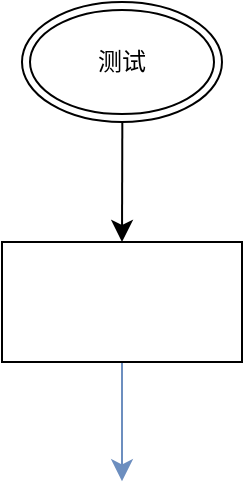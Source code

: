 <mxfile version="28.2.8" pages="3">
  <diagram name="第 1 页" id="3-uV09gaDJK3UJL8i2GX">
    <mxGraphModel dx="758" dy="1218" grid="1" gridSize="10" guides="1" tooltips="1" connect="1" arrows="1" fold="1" page="1" pageScale="1" pageWidth="827" pageHeight="1169" math="0" shadow="0">
      <root>
        <mxCell id="0" />
        <mxCell id="1" parent="0" />
        <mxCell id="A9phRdWhowUkQKsv96ZA-6" style="edgeStyle=none;curved=1;rounded=0;orthogonalLoop=1;jettySize=auto;html=1;fontSize=12;startSize=8;endSize=8;" edge="1" parent="1" source="A9phRdWhowUkQKsv96ZA-1" target="A9phRdWhowUkQKsv96ZA-2">
          <mxGeometry relative="1" as="geometry" />
        </mxCell>
        <mxCell id="A9phRdWhowUkQKsv96ZA-1" value="测试" style="ellipse;shape=doubleEllipse;whiteSpace=wrap;html=1;" vertex="1" parent="1">
          <mxGeometry x="350" y="190" width="100" height="60" as="geometry" />
        </mxCell>
        <mxCell id="A9phRdWhowUkQKsv96ZA-7" style="edgeStyle=none;curved=1;rounded=0;orthogonalLoop=1;jettySize=auto;html=1;fontSize=12;startSize=8;endSize=8;fillColor=#dae8fc;strokeColor=#6c8ebf;" edge="1" parent="1" source="A9phRdWhowUkQKsv96ZA-2">
          <mxGeometry relative="1" as="geometry">
            <mxPoint x="400" y="429.631" as="targetPoint" />
          </mxGeometry>
        </mxCell>
        <mxCell id="A9phRdWhowUkQKsv96ZA-2" value="" style="rounded=0;whiteSpace=wrap;html=1;" vertex="1" parent="1">
          <mxGeometry x="340" y="310" width="120" height="60" as="geometry" />
        </mxCell>
      </root>
    </mxGraphModel>
  </diagram>
  <diagram name="第 1 页 的副本" id="N7HJXtbfFHlrxFAH0gBi">
    <mxGraphModel dx="946" dy="507" grid="1" gridSize="10" guides="1" tooltips="1" connect="1" arrows="1" fold="1" page="1" pageScale="1" pageWidth="827" pageHeight="1169" math="0" shadow="0">
      <root>
        <mxCell id="FDFXt3c1f3pCtLu6TyLR-0" />
        <mxCell id="FDFXt3c1f3pCtLu6TyLR-1" parent="FDFXt3c1f3pCtLu6TyLR-0" />
        <mxCell id="FDFXt3c1f3pCtLu6TyLR-2" style="edgeStyle=orthogonalEdgeStyle;rounded=0;orthogonalLoop=1;jettySize=auto;html=1;" edge="1" parent="FDFXt3c1f3pCtLu6TyLR-1" source="FDFXt3c1f3pCtLu6TyLR-3" target="FDFXt3c1f3pCtLu6TyLR-4">
          <mxGeometry relative="1" as="geometry" />
        </mxCell>
        <mxCell id="FDFXt3c1f3pCtLu6TyLR-3" value="" style="rounded=0;whiteSpace=wrap;html=1;" vertex="1" parent="FDFXt3c1f3pCtLu6TyLR-1">
          <mxGeometry x="130" y="240" width="120" height="60" as="geometry" />
        </mxCell>
        <mxCell id="FDFXt3c1f3pCtLu6TyLR-4" value="Table" style="shape=table;startSize=30;container=1;collapsible=1;childLayout=tableLayout;fixedRows=1;rowLines=0;fontStyle=1;align=center;resizeLast=1;html=1;whiteSpace=wrap;" vertex="1" parent="FDFXt3c1f3pCtLu6TyLR-1">
          <mxGeometry x="110" y="350" width="180" height="160" as="geometry" />
        </mxCell>
        <mxCell id="FDFXt3c1f3pCtLu6TyLR-5" value="" style="shape=tableRow;horizontal=0;startSize=0;swimlaneHead=0;swimlaneBody=0;fillColor=none;collapsible=0;dropTarget=0;points=[[0,0.5],[1,0.5]];portConstraint=eastwest;top=0;left=0;right=0;bottom=0;html=1;" vertex="1" parent="FDFXt3c1f3pCtLu6TyLR-4">
          <mxGeometry y="30" width="180" height="40" as="geometry" />
        </mxCell>
        <mxCell id="FDFXt3c1f3pCtLu6TyLR-6" value="PK,FK1" style="shape=partialRectangle;connectable=0;fillColor=none;top=0;left=0;bottom=0;right=0;fontStyle=1;overflow=hidden;html=1;whiteSpace=wrap;" vertex="1" parent="FDFXt3c1f3pCtLu6TyLR-5">
          <mxGeometry width="60" height="40" as="geometry">
            <mxRectangle width="60" height="40" as="alternateBounds" />
          </mxGeometry>
        </mxCell>
        <mxCell id="FDFXt3c1f3pCtLu6TyLR-7" value="Row 1" style="shape=partialRectangle;connectable=0;fillColor=none;top=0;left=0;bottom=0;right=0;align=left;spacingLeft=6;fontStyle=5;overflow=hidden;html=1;whiteSpace=wrap;" vertex="1" parent="FDFXt3c1f3pCtLu6TyLR-5">
          <mxGeometry x="60" width="120" height="40" as="geometry">
            <mxRectangle width="120" height="40" as="alternateBounds" />
          </mxGeometry>
        </mxCell>
        <mxCell id="FDFXt3c1f3pCtLu6TyLR-8" value="" style="shape=tableRow;horizontal=0;startSize=0;swimlaneHead=0;swimlaneBody=0;fillColor=none;collapsible=0;dropTarget=0;points=[[0,0.5],[1,0.5]];portConstraint=eastwest;top=0;left=0;right=0;bottom=1;html=1;" vertex="1" parent="FDFXt3c1f3pCtLu6TyLR-4">
          <mxGeometry y="70" width="180" height="30" as="geometry" />
        </mxCell>
        <mxCell id="FDFXt3c1f3pCtLu6TyLR-9" value="PK,FK2" style="shape=partialRectangle;connectable=0;fillColor=none;top=0;left=0;bottom=0;right=0;fontStyle=1;overflow=hidden;html=1;whiteSpace=wrap;" vertex="1" parent="FDFXt3c1f3pCtLu6TyLR-8">
          <mxGeometry width="60" height="30" as="geometry">
            <mxRectangle width="60" height="30" as="alternateBounds" />
          </mxGeometry>
        </mxCell>
        <mxCell id="FDFXt3c1f3pCtLu6TyLR-10" value="Row 2" style="shape=partialRectangle;connectable=0;fillColor=none;top=0;left=0;bottom=0;right=0;align=left;spacingLeft=6;fontStyle=5;overflow=hidden;html=1;whiteSpace=wrap;" vertex="1" parent="FDFXt3c1f3pCtLu6TyLR-8">
          <mxGeometry x="60" width="120" height="30" as="geometry">
            <mxRectangle width="120" height="30" as="alternateBounds" />
          </mxGeometry>
        </mxCell>
        <mxCell id="FDFXt3c1f3pCtLu6TyLR-11" value="" style="shape=tableRow;horizontal=0;startSize=0;swimlaneHead=0;swimlaneBody=0;fillColor=none;collapsible=0;dropTarget=0;points=[[0,0.5],[1,0.5]];portConstraint=eastwest;top=0;left=0;right=0;bottom=0;html=1;" vertex="1" parent="FDFXt3c1f3pCtLu6TyLR-4">
          <mxGeometry y="100" width="180" height="30" as="geometry" />
        </mxCell>
        <mxCell id="FDFXt3c1f3pCtLu6TyLR-12" value="" style="shape=partialRectangle;connectable=0;fillColor=none;top=0;left=0;bottom=0;right=0;editable=1;overflow=hidden;html=1;whiteSpace=wrap;" vertex="1" parent="FDFXt3c1f3pCtLu6TyLR-11">
          <mxGeometry width="60" height="30" as="geometry">
            <mxRectangle width="60" height="30" as="alternateBounds" />
          </mxGeometry>
        </mxCell>
        <mxCell id="FDFXt3c1f3pCtLu6TyLR-13" value="Row 3" style="shape=partialRectangle;connectable=0;fillColor=none;top=0;left=0;bottom=0;right=0;align=left;spacingLeft=6;overflow=hidden;html=1;whiteSpace=wrap;" vertex="1" parent="FDFXt3c1f3pCtLu6TyLR-11">
          <mxGeometry x="60" width="120" height="30" as="geometry">
            <mxRectangle width="120" height="30" as="alternateBounds" />
          </mxGeometry>
        </mxCell>
        <mxCell id="FDFXt3c1f3pCtLu6TyLR-14" value="" style="shape=tableRow;horizontal=0;startSize=0;swimlaneHead=0;swimlaneBody=0;fillColor=none;collapsible=0;dropTarget=0;points=[[0,0.5],[1,0.5]];portConstraint=eastwest;top=0;left=0;right=0;bottom=0;html=1;" vertex="1" parent="FDFXt3c1f3pCtLu6TyLR-4">
          <mxGeometry y="130" width="180" height="30" as="geometry" />
        </mxCell>
        <mxCell id="FDFXt3c1f3pCtLu6TyLR-15" value="" style="shape=partialRectangle;connectable=0;fillColor=none;top=0;left=0;bottom=0;right=0;editable=1;overflow=hidden;html=1;whiteSpace=wrap;" vertex="1" parent="FDFXt3c1f3pCtLu6TyLR-14">
          <mxGeometry width="60" height="30" as="geometry">
            <mxRectangle width="60" height="30" as="alternateBounds" />
          </mxGeometry>
        </mxCell>
        <mxCell id="FDFXt3c1f3pCtLu6TyLR-16" value="Row 4" style="shape=partialRectangle;connectable=0;fillColor=none;top=0;left=0;bottom=0;right=0;align=left;spacingLeft=6;overflow=hidden;html=1;whiteSpace=wrap;" vertex="1" parent="FDFXt3c1f3pCtLu6TyLR-14">
          <mxGeometry x="60" width="120" height="30" as="geometry">
            <mxRectangle width="120" height="30" as="alternateBounds" />
          </mxGeometry>
        </mxCell>
        <mxCell id="FDFXt3c1f3pCtLu6TyLR-17" style="edgeStyle=orthogonalEdgeStyle;rounded=0;orthogonalLoop=1;jettySize=auto;html=1;entryX=1;entryY=0.25;entryDx=0;entryDy=0;" edge="1" parent="FDFXt3c1f3pCtLu6TyLR-1" source="FDFXt3c1f3pCtLu6TyLR-19" target="FDFXt3c1f3pCtLu6TyLR-3">
          <mxGeometry relative="1" as="geometry">
            <Array as="points">
              <mxPoint x="420" y="290" />
              <mxPoint x="320" y="290" />
              <mxPoint x="320" y="255" />
            </Array>
          </mxGeometry>
        </mxCell>
        <mxCell id="FDFXt3c1f3pCtLu6TyLR-18" style="edgeStyle=orthogonalEdgeStyle;rounded=0;orthogonalLoop=1;jettySize=auto;html=1;" edge="1" parent="FDFXt3c1f3pCtLu6TyLR-1" source="FDFXt3c1f3pCtLu6TyLR-19" target="FDFXt3c1f3pCtLu6TyLR-14">
          <mxGeometry relative="1" as="geometry" />
        </mxCell>
        <mxCell id="FDFXt3c1f3pCtLu6TyLR-19" value="" style="shape=cylinder3;whiteSpace=wrap;html=1;boundedLbl=1;backgroundOutline=1;size=15;" vertex="1" parent="FDFXt3c1f3pCtLu6TyLR-1">
          <mxGeometry x="570" y="250" width="60" height="80" as="geometry" />
        </mxCell>
        <mxCell id="FDFXt3c1f3pCtLu6TyLR-20" value="" style="shape=link;html=1;rounded=0;" edge="1" parent="FDFXt3c1f3pCtLu6TyLR-1">
          <mxGeometry relative="1" as="geometry">
            <mxPoint x="300" y="400" as="sourcePoint" />
            <mxPoint x="460" y="400" as="targetPoint" />
          </mxGeometry>
        </mxCell>
        <mxCell id="FDFXt3c1f3pCtLu6TyLR-21" value="M" style="resizable=0;html=1;whiteSpace=wrap;align=left;verticalAlign=bottom;" connectable="0" vertex="1" parent="FDFXt3c1f3pCtLu6TyLR-20">
          <mxGeometry x="-1" relative="1" as="geometry" />
        </mxCell>
        <mxCell id="FDFXt3c1f3pCtLu6TyLR-22" value="N" style="resizable=0;html=1;whiteSpace=wrap;align=right;verticalAlign=bottom;" connectable="0" vertex="1" parent="FDFXt3c1f3pCtLu6TyLR-20">
          <mxGeometry x="1" relative="1" as="geometry" />
        </mxCell>
        <mxCell id="FDFXt3c1f3pCtLu6TyLR-23" value="Table" style="shape=table;startSize=30;container=1;collapsible=1;childLayout=tableLayout;fixedRows=1;rowLines=0;fontStyle=1;align=center;resizeLast=1;html=1;" vertex="1" parent="FDFXt3c1f3pCtLu6TyLR-1">
          <mxGeometry x="230" y="540" width="180" height="150" as="geometry" />
        </mxCell>
        <mxCell id="FDFXt3c1f3pCtLu6TyLR-24" value="" style="shape=tableRow;horizontal=0;startSize=0;swimlaneHead=0;swimlaneBody=0;fillColor=none;collapsible=0;dropTarget=0;points=[[0,0.5],[1,0.5]];portConstraint=eastwest;top=0;left=0;right=0;bottom=1;" vertex="1" parent="FDFXt3c1f3pCtLu6TyLR-23">
          <mxGeometry y="30" width="180" height="30" as="geometry" />
        </mxCell>
        <mxCell id="FDFXt3c1f3pCtLu6TyLR-25" value="PK" style="shape=partialRectangle;connectable=0;fillColor=none;top=0;left=0;bottom=0;right=0;fontStyle=1;overflow=hidden;whiteSpace=wrap;html=1;" vertex="1" parent="FDFXt3c1f3pCtLu6TyLR-24">
          <mxGeometry width="30" height="30" as="geometry">
            <mxRectangle width="30" height="30" as="alternateBounds" />
          </mxGeometry>
        </mxCell>
        <mxCell id="FDFXt3c1f3pCtLu6TyLR-26" value="UniqueID" style="shape=partialRectangle;connectable=0;fillColor=none;top=0;left=0;bottom=0;right=0;align=left;spacingLeft=6;fontStyle=5;overflow=hidden;whiteSpace=wrap;html=1;" vertex="1" parent="FDFXt3c1f3pCtLu6TyLR-24">
          <mxGeometry x="30" width="150" height="30" as="geometry">
            <mxRectangle width="150" height="30" as="alternateBounds" />
          </mxGeometry>
        </mxCell>
        <mxCell id="FDFXt3c1f3pCtLu6TyLR-27" value="" style="shape=tableRow;horizontal=0;startSize=0;swimlaneHead=0;swimlaneBody=0;fillColor=none;collapsible=0;dropTarget=0;points=[[0,0.5],[1,0.5]];portConstraint=eastwest;top=0;left=0;right=0;bottom=0;" vertex="1" parent="FDFXt3c1f3pCtLu6TyLR-23">
          <mxGeometry y="60" width="180" height="30" as="geometry" />
        </mxCell>
        <mxCell id="FDFXt3c1f3pCtLu6TyLR-28" value="" style="shape=partialRectangle;connectable=0;fillColor=none;top=0;left=0;bottom=0;right=0;editable=1;overflow=hidden;whiteSpace=wrap;html=1;" vertex="1" parent="FDFXt3c1f3pCtLu6TyLR-27">
          <mxGeometry width="30" height="30" as="geometry">
            <mxRectangle width="30" height="30" as="alternateBounds" />
          </mxGeometry>
        </mxCell>
        <mxCell id="FDFXt3c1f3pCtLu6TyLR-29" value="Row 1" style="shape=partialRectangle;connectable=0;fillColor=none;top=0;left=0;bottom=0;right=0;align=left;spacingLeft=6;overflow=hidden;whiteSpace=wrap;html=1;" vertex="1" parent="FDFXt3c1f3pCtLu6TyLR-27">
          <mxGeometry x="30" width="150" height="30" as="geometry">
            <mxRectangle width="150" height="30" as="alternateBounds" />
          </mxGeometry>
        </mxCell>
        <mxCell id="FDFXt3c1f3pCtLu6TyLR-30" value="" style="shape=tableRow;horizontal=0;startSize=0;swimlaneHead=0;swimlaneBody=0;fillColor=none;collapsible=0;dropTarget=0;points=[[0,0.5],[1,0.5]];portConstraint=eastwest;top=0;left=0;right=0;bottom=0;" vertex="1" parent="FDFXt3c1f3pCtLu6TyLR-23">
          <mxGeometry y="90" width="180" height="30" as="geometry" />
        </mxCell>
        <mxCell id="FDFXt3c1f3pCtLu6TyLR-31" value="" style="shape=partialRectangle;connectable=0;fillColor=none;top=0;left=0;bottom=0;right=0;editable=1;overflow=hidden;whiteSpace=wrap;html=1;" vertex="1" parent="FDFXt3c1f3pCtLu6TyLR-30">
          <mxGeometry width="30" height="30" as="geometry">
            <mxRectangle width="30" height="30" as="alternateBounds" />
          </mxGeometry>
        </mxCell>
        <mxCell id="FDFXt3c1f3pCtLu6TyLR-32" value="Row 2" style="shape=partialRectangle;connectable=0;fillColor=none;top=0;left=0;bottom=0;right=0;align=left;spacingLeft=6;overflow=hidden;whiteSpace=wrap;html=1;" vertex="1" parent="FDFXt3c1f3pCtLu6TyLR-30">
          <mxGeometry x="30" width="150" height="30" as="geometry">
            <mxRectangle width="150" height="30" as="alternateBounds" />
          </mxGeometry>
        </mxCell>
        <mxCell id="FDFXt3c1f3pCtLu6TyLR-33" value="" style="shape=tableRow;horizontal=0;startSize=0;swimlaneHead=0;swimlaneBody=0;fillColor=none;collapsible=0;dropTarget=0;points=[[0,0.5],[1,0.5]];portConstraint=eastwest;top=0;left=0;right=0;bottom=0;" vertex="1" parent="FDFXt3c1f3pCtLu6TyLR-23">
          <mxGeometry y="120" width="180" height="30" as="geometry" />
        </mxCell>
        <mxCell id="FDFXt3c1f3pCtLu6TyLR-34" value="" style="shape=partialRectangle;connectable=0;fillColor=none;top=0;left=0;bottom=0;right=0;editable=1;overflow=hidden;whiteSpace=wrap;html=1;" vertex="1" parent="FDFXt3c1f3pCtLu6TyLR-33">
          <mxGeometry width="30" height="30" as="geometry">
            <mxRectangle width="30" height="30" as="alternateBounds" />
          </mxGeometry>
        </mxCell>
        <mxCell id="FDFXt3c1f3pCtLu6TyLR-35" value="Row 3" style="shape=partialRectangle;connectable=0;fillColor=none;top=0;left=0;bottom=0;right=0;align=left;spacingLeft=6;overflow=hidden;whiteSpace=wrap;html=1;" vertex="1" parent="FDFXt3c1f3pCtLu6TyLR-33">
          <mxGeometry x="30" width="150" height="30" as="geometry">
            <mxRectangle width="150" height="30" as="alternateBounds" />
          </mxGeometry>
        </mxCell>
      </root>
    </mxGraphModel>
  </diagram>
  <diagram id="wuhKHhTHHXoZAvcdYg4V" name="第 3 页">
    <mxGraphModel dx="946" dy="507" grid="1" gridSize="10" guides="1" tooltips="1" connect="1" arrows="1" fold="1" page="1" pageScale="1" pageWidth="827" pageHeight="1169" math="0" shadow="0">
      <root>
        <mxCell id="0" />
        <mxCell id="1" parent="0" />
      </root>
    </mxGraphModel>
  </diagram>
</mxfile>
